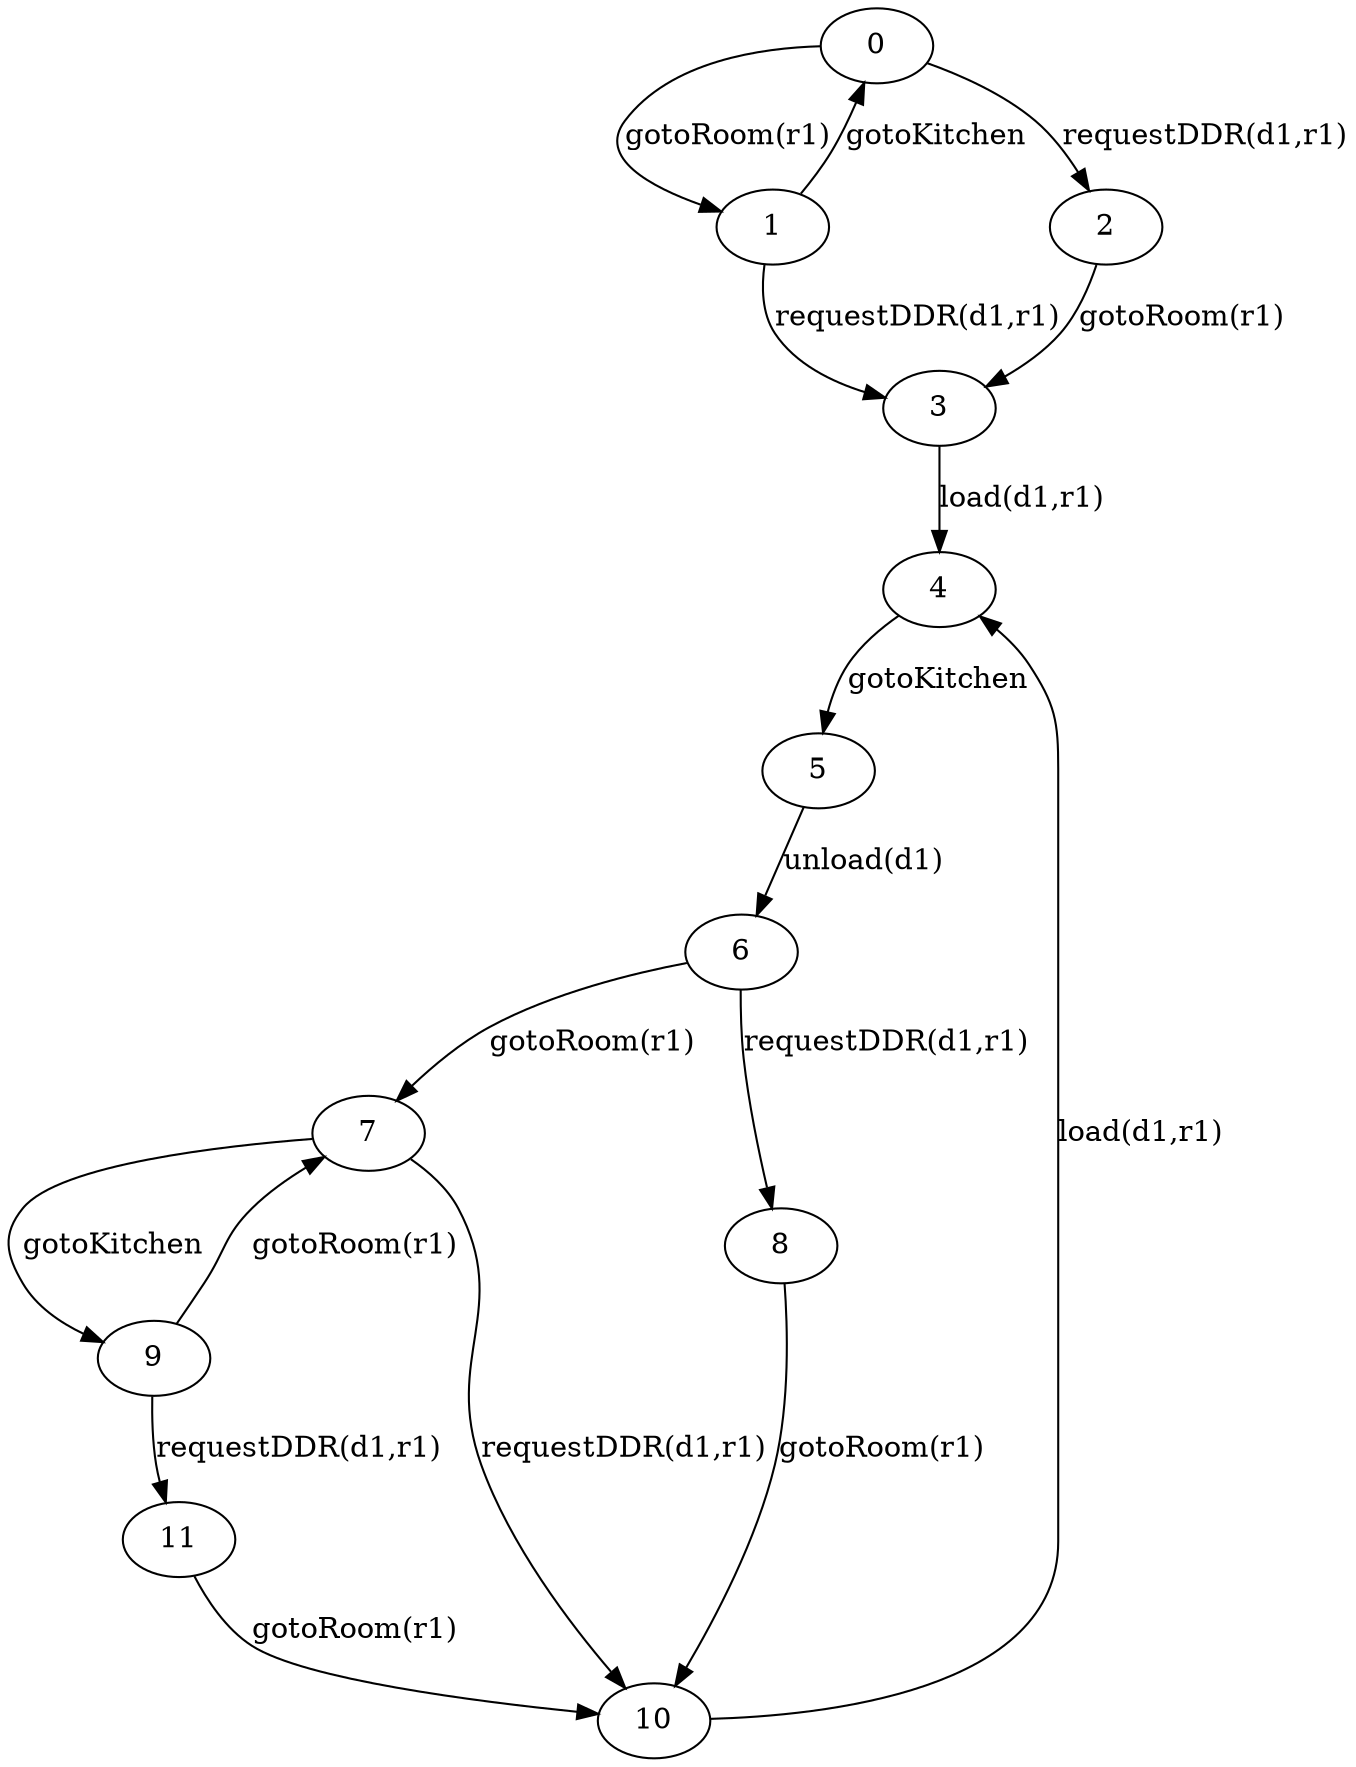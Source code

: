 digraph G {
	0;
	1;
	2;
	3;
	4;
	5;
	6;
	7;
	8;
	9;
	10;
	11;
	0 -> 1 [label="gotoRoom(r1)"];
	0 -> 2 [label="requestDDR(d1,r1)"];
	1 -> 0 [label="gotoKitchen"];
	1 -> 3 [label="requestDDR(d1,r1)"];
	2 -> 3 [label="gotoRoom(r1)"];
	3 -> 4 [label="load(d1,r1)"];
	4 -> 5 [label="gotoKitchen"];
	5 -> 6 [label="unload(d1)"];
	6 -> 7 [label="gotoRoom(r1)"];
	6 -> 8 [label="requestDDR(d1,r1)"];
	7 -> 9 [label="gotoKitchen"];
	7 -> 10 [label="requestDDR(d1,r1)"];
	8 -> 10 [label="gotoRoom(r1)"];
	9 -> 7 [label="gotoRoom(r1)"];
	9 -> 11 [label="requestDDR(d1,r1)"];
	10 -> 4 [label="load(d1,r1)"];
	11 -> 10 [label="gotoRoom(r1)"];
}
